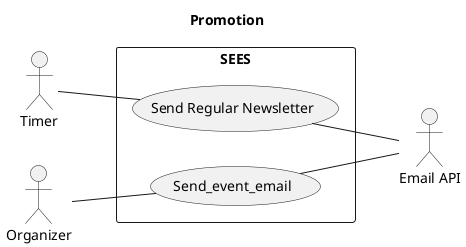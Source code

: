 @startuml
title Promotion

left to right direction
actor "Timer" as timer
actor "Organizer" as org
rectangle SEES {
  usecase "Send Regular Newsletter" as promo_1
  usecase "Send_event_email" as promo_2
}

timer -- promo_1
org -- promo_2

actor "Email API" as email_api

promo_1 -- email_api
promo_2 -- email_api
@enduml